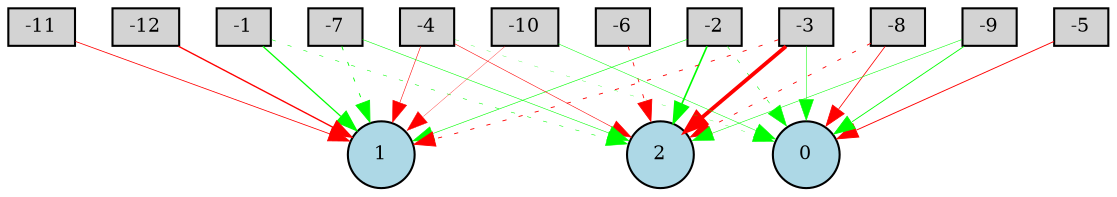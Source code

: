 digraph {
	node [fontsize=9 height=0.2 shape=circle width=0.2]
	-1 [fillcolor=lightgray shape=box style=filled]
	-2 [fillcolor=lightgray shape=box style=filled]
	-3 [fillcolor=lightgray shape=box style=filled]
	-4 [fillcolor=lightgray shape=box style=filled]
	-5 [fillcolor=lightgray shape=box style=filled]
	-6 [fillcolor=lightgray shape=box style=filled]
	-7 [fillcolor=lightgray shape=box style=filled]
	-8 [fillcolor=lightgray shape=box style=filled]
	-9 [fillcolor=lightgray shape=box style=filled]
	-10 [fillcolor=lightgray shape=box style=filled]
	-11 [fillcolor=lightgray shape=box style=filled]
	-12 [fillcolor=lightgray shape=box style=filled]
	0 [fillcolor=lightblue style=filled]
	1 [fillcolor=lightblue style=filled]
	2 [fillcolor=lightblue style=filled]
	-1 -> 2 [color=green penwidth=0.2622071447825739 style=dotted]
	-2 -> 0 [color=green penwidth=0.26972792956992553 style=dotted]
	-2 -> 1 [color=green penwidth=0.28698820514553197 style=solid]
	-3 -> 0 [color=green penwidth=0.24765504900382426 style=solid]
	-3 -> 1 [color=red penwidth=0.42927574558332227 style=dotted]
	-3 -> 2 [color=red penwidth=1.8528185434634847 style=solid]
	-4 -> 0 [color=green penwidth=0.14021618007642428 style=dotted]
	-4 -> 1 [color=red penwidth=0.26483075941420575 style=solid]
	-4 -> 2 [color=red penwidth=0.2662496647143029 style=solid]
	-5 -> 0 [color=red penwidth=0.44223462574507955 style=solid]
	-6 -> 2 [color=red penwidth=0.39901439605928335 style=dotted]
	-7 -> 1 [color=green penwidth=0.4198466552554271 style=dotted]
	-8 -> 0 [color=red penwidth=0.37737611069847365 style=solid]
	-9 -> 2 [color=green penwidth=0.25336739737053016 style=solid]
	-10 -> 0 [color=green penwidth=0.24114085557446013 style=solid]
	-10 -> 1 [color=red penwidth=0.15460378884835693 style=solid]
	-11 -> 1 [color=red penwidth=0.38211065905766795 style=solid]
	-12 -> 1 [color=red penwidth=0.6550714693781915 style=solid]
	-1 -> 1 [color=green penwidth=0.6042615410790383 style=solid]
	-8 -> 2 [color=red penwidth=0.4186377472506664 style=dotted]
	-9 -> 0 [color=green penwidth=0.4172990150216742 style=solid]
	-7 -> 2 [color=green penwidth=0.2647914818866064 style=solid]
	-2 -> 2 [color=green penwidth=0.7923807604025268 style=solid]
}
